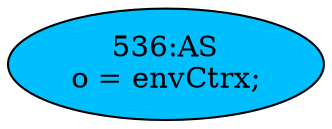 strict digraph "" {
	node [label="\N"];
	"536:AS"	 [ast="<pyverilog.vparser.ast.Assign object at 0x7fc6850ad1d0>",
		def_var="['o']",
		fillcolor=deepskyblue,
		label="536:AS
o = envCtrx;",
		statements="[]",
		style=filled,
		typ=Assign,
		use_var="['envCtrx']"];
}
